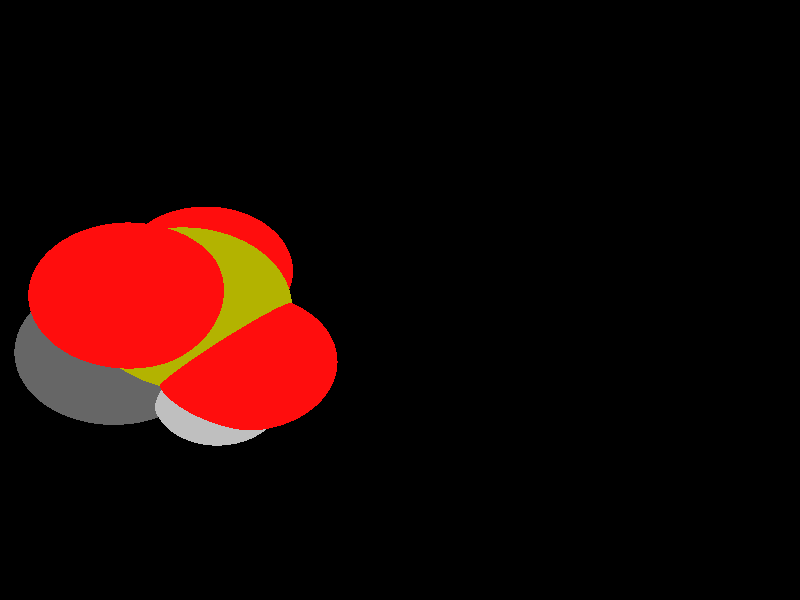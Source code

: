 global_settings {
	ambient_light rgb <0.200000002980232, 0.200000002980232, 0.200000002980232>
	max_trace_level 15
}

background { color rgb <0,0,0> }

camera {
	perspective
	location <-16.2995092242946, -8.30350169099815, -4.75374129764664>
	angle 40
	up <-0.468846391976753, 0.65173396121681, 0.596176068395089>
	right <-0.0761655560030071, -0.70227387734779, 0.707820746569112> * 1
	direction <0.879989698126707, 0.286451121470221, 0.378898253096156> }

light_source {
	<-36.4044106324839, -11.2460958691537, 17.3452238337834>
	color rgb <1, 1, 1>
	fade_distance 57.3697761732969
	fade_power 0
	spotlight
	area_light <20, 0, 0>, <0, 0, 20>, 20, 20
	circular
	orient
	point_at <36.4044106324839, 11.2460958691537, -17.3452238337834>
}

light_source {
	<4.95487915187837, 33.310568278287, 1.16219008794445>
	color rgb <0.300000011920929, 0.300000011920929, 0.300000011920929> shadowless
	fade_distance 57.3697761732969
	fade_power 0
	parallel
	point_at <-4.95487915187837, -33.310568278287, -1.16219008794445>
}

#default {
	finish {ambient 0.5 diffuse 1 specular 0.2 roughness .01 metallic 1}
}

union {
cylinder {
	<0.318161675262254, -0.480488174532564, -0.360613296707049>, 	<-0.374144382418858, -0.350365690776198, -0.787240468933289>, 0.075
	pigment { rgbt <0.699999988079071, 0.699999988079071, 0, 0> }
}
cylinder {
	<0.35253771683818, -0.6713938013826, -0.474623512927196>, 	<-0.339768340842932, -0.541271317626234, -0.901250685153437>, 0.075
	pigment { rgbt <0.699999988079071, 0.699999988079071, 0, 0> }
}
cylinder {
	<-0.374144382418858, -0.350365690776198, -0.787240468933289>, 	<-0.889411863087727, -0.253518517998169, -1.10476926386282>, 0.075
	pigment { rgbt <1, 0.0500000007450581, 0.0500000007450581, 0> }
}
cylinder {
	<-0.339768340842932, -0.541271317626234, -0.901250685153437>, 	<-0.855035821511802, -0.444424144848205, -1.21877948008297>, 0.075
	pigment { rgbt <1, 0.0500000007450581, 0.0500000007450581, 0> }
}
cylinder {
	<0.41689225597329, -0.65262077066308, -0.406336922404349>, 	<0.741339968601637, -0.216600659761498, 0.212166041564168>, 0.075
	pigment { rgbt <0.699999988079071, 0.699999988079071, 0, 0> }
}
cylinder {
	<0.253807136127144, -0.499261205252085, -0.428899887229896>, 	<0.578254848755491, -0.0632410943505035, 0.189603076738621>, 0.075
	pigment { rgbt <0.699999988079071, 0.699999988079071, 0, 0> }
}
cylinder {
	<0.741339968601637, -0.216600659761498, 0.212166041564168>, 	<0.982800309295238, 0.107894044407234, 0.672468058151083>, 0.075
	pigment { rgbt <1, 0.0500000007450581, 0.0500000007450581, 0> }
}
cylinder {
	<0.578254848755491, -0.0632410943505035, 0.189603076738621>, 	<0.819715189449091, 0.261253609818229, 0.649905093325536>, 0.075
	pigment { rgbt <1, 0.0500000007450581, 0.0500000007450581, 0> }
}
cylinder {
	<0.335349696050217, -0.575940987957582, -0.417618404817122>, 	<0.590346411419544, -1.44812070792731, -0.414150738783877>, 0.075
	pigment { rgbt <0.699999988079071, 0.699999988079071, 0, 0> }
}
cylinder {
	<0.590346411419544, -1.44812070792731, -0.414150738783877>, 	<0.786245072650895, -2.11816400337816, -0.4114867392397>, 0.075
	pigment { rgbt <1, 0.0500000007450581, 0.0500000007450581, 0> }
}
cylinder {
	<1.49580109398952, -0.128531774488375, -1.68286847473941>, 	<0.966789951685279, -0.33249073348923, -1.10608310830468>, 0.075
	pigment { rgbt <0.400000005960464, 0.400000005960464, 0.400000005960464, 0> }
}
cylinder {
	<0.966789951685279, -0.33249073348923, -1.10608310830468>, 	<0.335349696050217, -0.575940987957582, -0.417618404817122>, 0.075
	pigment { rgbt <0.699999988079071, 0.699999988079071, 0, 0> }
}
cylinder {
	<1.42476367101135, -2.20821513149825, -1.14980974957769>, 	<1.16705863139516, -2.17187064662458, -0.851823816016391>, 0.075
	pigment { rgbt <0.75, 0.75, 0.75, 0> }
}
cylinder {
	<1.16705863139516, -2.17187064662458, -0.851823816016391>, 	<0.786245072650895, -2.11816400337816, -0.4114867392397>, 0.075
	pigment { rgbt <1, 0.0500000007450581, 0.0500000007450581, 0> }
}
sphere {
	<0.335349696050217, -0.575940987957582, -0.417618404817122>, 0.567
	pigment { rgbt <0.699999988079071, 0.699999988079071, 0,0> }
}
sphere {
	<-0.872223842299764, -0.348971331423187, -1.16177437197289>, 0.3564
	pigment { rgbt <1, 0.0500000007450581, 0.0500000007450581,0> }
}
sphere {
	<0.901257749372165, 0.184573827112731, 0.66118657573831>, 0.3564
	pigment { rgbt <1, 0.0500000007450581, 0.0500000007450581,0> }
}
sphere {
	<0.786245072650895, -2.11816400337816, -0.4114867392397>, 0.3564
	pigment { rgbt <1, 0.0500000007450581, 0.0500000007450581,0> }
}
sphere {
	<1.49580109398952, -0.128531774488375, -1.68286847473941>, 0.4104
	pigment { rgbt <0.400000005960464, 0.400000005960464, 0.400000005960464,0> }
}
sphere {
	<1.42476367101135, -2.20821513149825, -1.14980974957769>, 0.1674
	pigment { rgbt <0.75, 0.75, 0.75,0> }
}
}
merge {
}
union {
}
merge {
sphere {
	<0.335349696050217, -0.575940987957582, -0.417618404817122>, 1.79982
	pigment { rgbt <0, 0, 0,0> }
}
sphere {
	<-0.872223842299764, -0.348971331423187, -1.16177437197289>, 1.519848
	pigment { rgbt <0, 0, 0,0> }
}
sphere {
	<0.901257749372165, 0.184573827112731, 0.66118657573831>, 1.519848
	pigment { rgbt <0, 0, 0,0> }
}
sphere {
	<0.786245072650895, -2.11816400337816, -0.4114867392397>, 1.519848
	pigment { rgbt <0, 0, 0,0> }
}
sphere {
	<1.49580109398952, -0.128531774488375, -1.68286847473941>, 1.69983
	pigment { rgbt <0, 0, 0,0> }
}
sphere {
	<1.42476367101135, -2.20821513149825, -1.14980974957769>, 1.09989
	pigment { rgbt <0, 0, 0,0> }
}
sphere {
	<0.335349696050217, -0.575940987957582, -0.417618404817122>, 1.8
	pigment { rgbt <0.699999988079071, 0.699999988079071, 0,0.350000023841858> }
}
sphere {
	<-0.872223842299764, -0.348971331423187, -1.16177437197289>, 1.52
	pigment { rgbt <1, 0.0500000007450581, 0.0500000007450581,0.350000023841858> }
}
sphere {
	<0.901257749372165, 0.184573827112731, 0.66118657573831>, 1.52
	pigment { rgbt <1, 0.0500000007450581, 0.0500000007450581,0.350000023841858> }
}
sphere {
	<0.786245072650895, -2.11816400337816, -0.4114867392397>, 1.52
	pigment { rgbt <1, 0.0500000007450581, 0.0500000007450581,0.350000023841858> }
}
sphere {
	<1.49580109398952, -0.128531774488375, -1.68286847473941>, 1.7
	pigment { rgbt <0.400000005960464, 0.400000005960464, 0.400000005960464,0.350000023841858> }
}
sphere {
	<1.42476367101135, -2.20821513149825, -1.14980974957769>, 1.1
	pigment { rgbt <0.75, 0.75, 0.75,0.350000023841858> }
}
}
